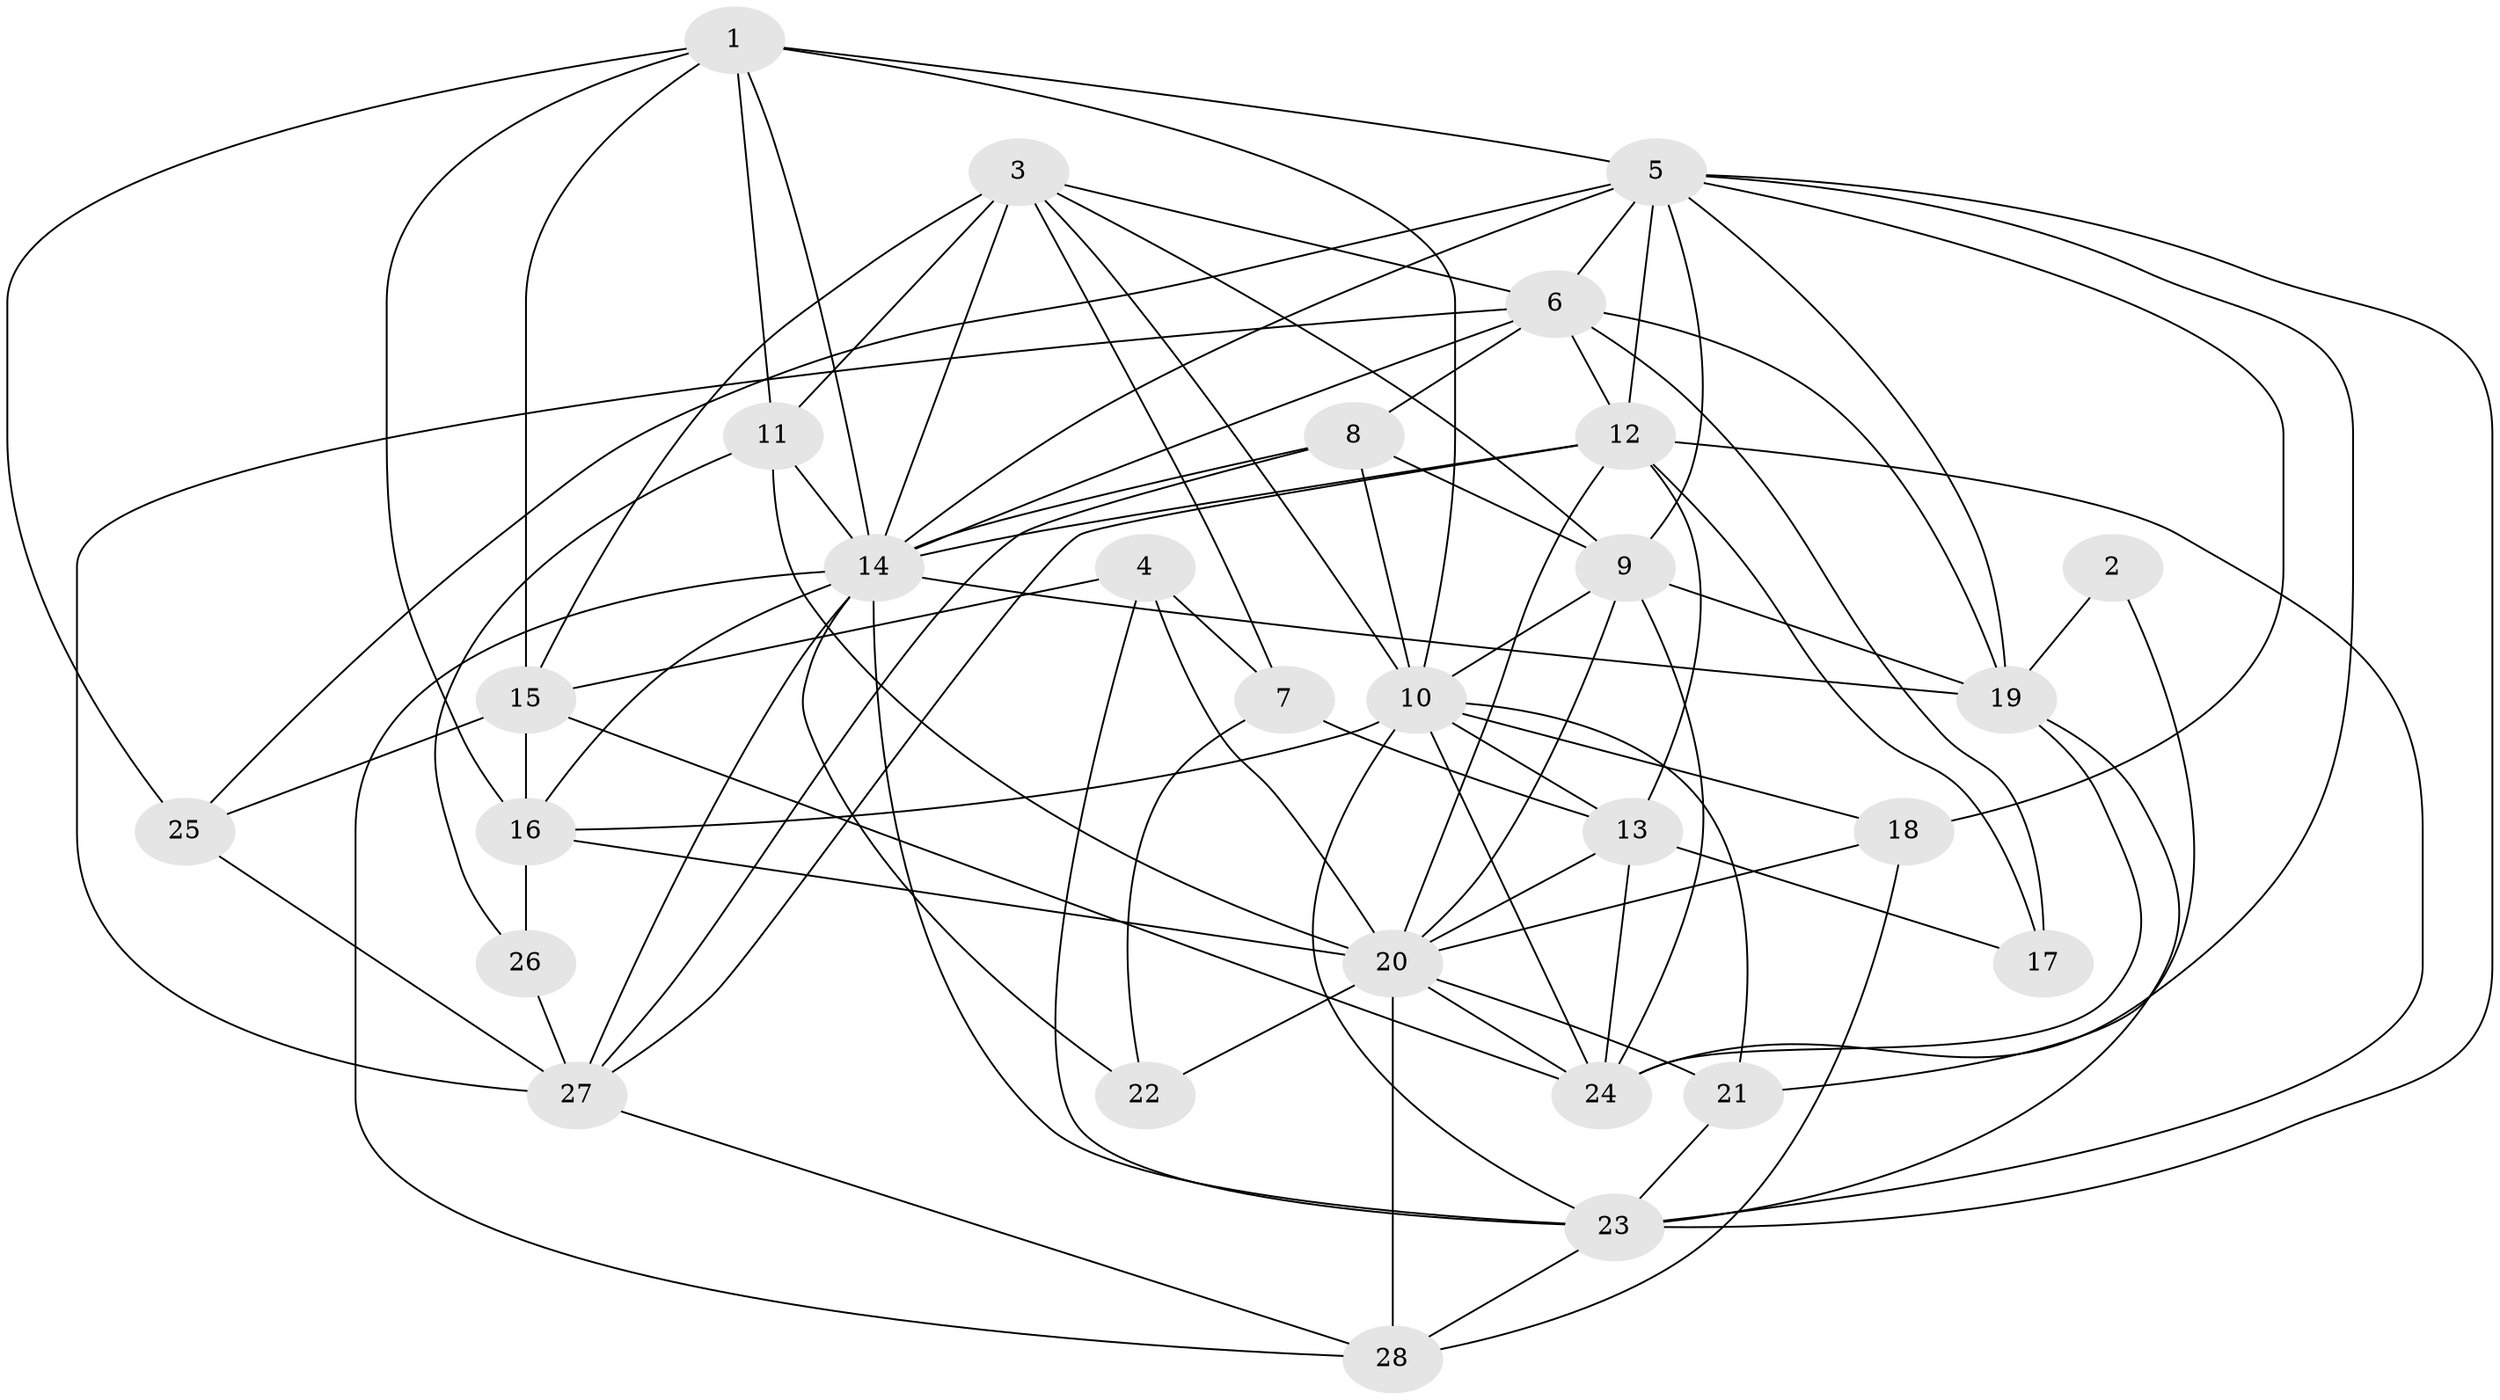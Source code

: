 // original degree distribution, {3: 0.3125, 2: 0.1125, 5: 0.225, 4: 0.2125, 6: 0.1, 7: 0.0375}
// Generated by graph-tools (version 1.1) at 2025/50/03/04/25 22:50:59]
// undirected, 28 vertices, 87 edges
graph export_dot {
  node [color=gray90,style=filled];
  1;
  2;
  3;
  4;
  5;
  6;
  7;
  8;
  9;
  10;
  11;
  12;
  13;
  14;
  15;
  16;
  17;
  18;
  19;
  20;
  21;
  22;
  23;
  24;
  25;
  26;
  27;
  28;
  1 -- 5 [weight=2.0];
  1 -- 10 [weight=1.0];
  1 -- 11 [weight=1.0];
  1 -- 14 [weight=2.0];
  1 -- 15 [weight=2.0];
  1 -- 16 [weight=1.0];
  1 -- 25 [weight=1.0];
  2 -- 19 [weight=1.0];
  2 -- 21 [weight=1.0];
  3 -- 6 [weight=1.0];
  3 -- 7 [weight=1.0];
  3 -- 9 [weight=1.0];
  3 -- 10 [weight=1.0];
  3 -- 11 [weight=1.0];
  3 -- 14 [weight=2.0];
  3 -- 15 [weight=1.0];
  4 -- 7 [weight=1.0];
  4 -- 15 [weight=1.0];
  4 -- 20 [weight=1.0];
  4 -- 23 [weight=2.0];
  5 -- 6 [weight=1.0];
  5 -- 9 [weight=1.0];
  5 -- 12 [weight=1.0];
  5 -- 14 [weight=2.0];
  5 -- 18 [weight=1.0];
  5 -- 19 [weight=1.0];
  5 -- 23 [weight=2.0];
  5 -- 24 [weight=1.0];
  5 -- 25 [weight=1.0];
  6 -- 8 [weight=2.0];
  6 -- 12 [weight=2.0];
  6 -- 14 [weight=1.0];
  6 -- 17 [weight=1.0];
  6 -- 19 [weight=2.0];
  6 -- 27 [weight=2.0];
  7 -- 13 [weight=1.0];
  7 -- 22 [weight=1.0];
  8 -- 9 [weight=1.0];
  8 -- 10 [weight=1.0];
  8 -- 14 [weight=3.0];
  8 -- 27 [weight=1.0];
  9 -- 10 [weight=1.0];
  9 -- 19 [weight=1.0];
  9 -- 20 [weight=2.0];
  9 -- 24 [weight=1.0];
  10 -- 13 [weight=1.0];
  10 -- 16 [weight=2.0];
  10 -- 18 [weight=1.0];
  10 -- 21 [weight=2.0];
  10 -- 23 [weight=1.0];
  10 -- 24 [weight=1.0];
  11 -- 14 [weight=1.0];
  11 -- 20 [weight=1.0];
  11 -- 26 [weight=1.0];
  12 -- 13 [weight=1.0];
  12 -- 14 [weight=2.0];
  12 -- 17 [weight=1.0];
  12 -- 20 [weight=1.0];
  12 -- 23 [weight=1.0];
  12 -- 27 [weight=1.0];
  13 -- 17 [weight=1.0];
  13 -- 20 [weight=1.0];
  13 -- 24 [weight=1.0];
  14 -- 16 [weight=1.0];
  14 -- 19 [weight=1.0];
  14 -- 22 [weight=2.0];
  14 -- 23 [weight=1.0];
  14 -- 27 [weight=1.0];
  14 -- 28 [weight=1.0];
  15 -- 16 [weight=1.0];
  15 -- 24 [weight=1.0];
  15 -- 25 [weight=2.0];
  16 -- 20 [weight=1.0];
  16 -- 26 [weight=1.0];
  18 -- 20 [weight=1.0];
  18 -- 28 [weight=1.0];
  19 -- 23 [weight=1.0];
  19 -- 24 [weight=1.0];
  20 -- 21 [weight=1.0];
  20 -- 22 [weight=1.0];
  20 -- 24 [weight=1.0];
  20 -- 28 [weight=1.0];
  21 -- 23 [weight=1.0];
  23 -- 28 [weight=1.0];
  25 -- 27 [weight=1.0];
  26 -- 27 [weight=1.0];
  27 -- 28 [weight=1.0];
}
